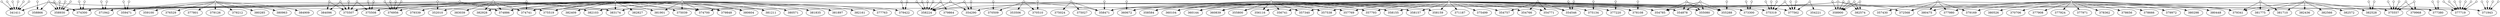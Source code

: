 digraph G  {
//	size="7,10"
//	page="8.5,11"
//	center=""
//	node[width=.25,height=.375,fontsize=9]
	fcfpr1_1_2t_17 -> 341411;
	fcfpr1_1t_1 -> 341411;
	rdlfpr2_0_rdlt_4 -> 341411;
	fpfpr1_0_1t_1 -> 341411;
	fpfpr1_1_2t_11 -> 341411;
	rtafpr1_1_2t_28 -> 341411;
	rtafpr1_1_3t_6 -> 341411;
	rdlfpr1_1t_1 -> 358866;
	rtafpr1_1_3t_6 -> 358866;
	tmfpr1_1_3t_5 -> 358930;
	fcfpr1_1_3t_9 -> 358930;
	pcfpr1_1_3t_7 -> 358930;
	fpfpr1_1_3g_1 -> 358930;
	fpfpr1_1_3t_1 -> 358930;
	aufpr1_1_3t_1 -> 358930;
	rtafpr1_0_3g_1 -> 358930;
	rtafpr1_1_3t_6 -> 358930;
	msgfpr1_1_1g_12 -> 371943;
	rtafpr1_1_1g_8 -> 371943;
	rtafpr1_1_1t_35 -> 371943;
	rtafpr1_1_1t_45 -> 371943;
	rtafpr1_1_3t_6 -> 371943;
	tlfpr2_0_rdlg_2 -> 374300;
	fcfpr1_1_3t_8 -> 374300;
	fcfpr1_1_3t_9 -> 374300;
	rtafpr1_1_3t_6 -> 374300;
	fcfpr1_0_5g_1 -> 371942;
	fcfpr1_1_1t_19 -> 371942;
	fcfpr1_1_3t_9 -> 371942;
	fcfpr1_1_3t_9 -> 374700;
	tymsgfpr1_1_3t_3 -> 374700;
	fpfpr1_1_3t_1 -> 374700;
	rtafpr1_1_3t_7 -> 374700;
	fcfpr1_1_3g_2 -> 374741;
	fcfpr1_1_3t_9 -> 374741;
	fpfpr1_1_3t_1 -> 374741;
	rtafpr1_1_3t_7 -> 374741;
	fcfpr1_1_1t_18 -> 374886;
	fcfpr1_1_3t_9 -> 374886;
	fpfpr1_1_3t_1 -> 374886;
	rtafpr1_1_3t_7 -> 374886;
	fcfpr1_1_3t_9 -> 375039;
	fpfpr1_1_3t_1 -> 375039;
	fcfpr1_1_3t_42 -> 375507;
	fcfpr1_1_3t_9 -> 375507;
	rdlfpr2_0_rdlt_158 -> 375507;
	rtafpr1_1_3t_7 -> 375507;
	rtafpr1_1_3t_71 -> 375507;
	dbfpr1_1_3t_2 -> 375507;
	fcfpr1_1_3t_9 -> 375508;
	rdlfpr1_1g_13 -> 375508;
	rtafpr1_1_3t_7 -> 375508;
	rtafpr2_1_rdlg_1 -> 375508;
	dbfpr1_1_3t_2 -> 375508;
	fcfpr1_1_3t_9 -> 375519;
	fpfpr1_1_3g_1 -> 375519;
	fpfpr1_1_3t_1 -> 375519;
	fcfpr1_1_3t_9 -> 377380;
	rdlfpr1_1g_16 -> 377380;
	rdlfpr1_1t_100 -> 377380;
	fcfpr1_0_2g_1 -> 377719;
	fcfpr1_1_3t_10 -> 377719;
	fcfpr1_1_3t_7 -> 377719;
	fcfpr1_1_3t_9 -> 377719;
	rdlfpr2_0_rdlg_12 -> 377719;
	rdlfpr2_0_rdlt_108 -> 377719;
	rdlfpr2_0_rdlt_27 -> 377719;
	rdlfpr2_0_rdlt_30 -> 377719;
	fcfpr1_1_3t_9 -> 377763;
	fcfpr1_1_3t_9 -> 379848;
	fpfpr1_1_3t_1 -> 379848;
	fcfpr1_1_3t_9 -> 380571;
	fcfpr1_1_3t_9 -> 380604;
	fpfpr1_1_3t_1 -> 380604;
	fcfpr1_1_3t_9 -> 381211;
	fpfpr1_1_3t_1 -> 381211;
	fcfpr1_1_3t_9 -> 381835;
	fcfpr1_1_3t_9 -> 381897;
	fcfpr1_1_3t_9 -> 381901;
	fpfpr1_1_3t_1 -> 381901;
	fcfpr1_1_3t_9 -> 382103;
	rtafpr1_1_3t_7 -> 382103;
	fcfpr1_1_3t_9 -> 382161;
	fcfpr1_1_3t_9 -> 383174;
	fpfpr1_1_3t_1 -> 383174;
	rtafpr1_1_3t_7 -> 383174;
	fpfpr1_1_3g_1 -> 352010;
	fpfpr1_1_3t_1 -> 352010;
	fpfpr1_1_3t_1 -> 382409;
	fpfpr1_1_3t_1 -> 382827;
	fpfpr1_1_3t_1 -> 382928;
	rtafpr1_1_3t_7 -> 382928;
	tlfpr1_1_1t_5 -> 358224;
	tymsgfpr1_1_1t_23 -> 358224;
	tymsgfpr1_1_3t_3 -> 358224;
	rcfpr0_0_1t_9 -> 358224;
	rcfpr1_1_1t_5 -> 358224;
	odfpr0_0_1t_8 -> 358224;
	odfpr1_1_1t_6 -> 358224;
	ecdsgfpr1_1_1t_4 -> 358224;
	tymsgfpr1_1_1t_18 -> 358900;
	tymsgfpr1_1_3t_3 -> 358900;
	rcfpr1_1_1t_100 -> 358900;
	rcfpr1_1_1t_22 -> 358900;
	rcfpr1_1_1t_37 -> 358900;
	odfpr1_1_1t_21 -> 358900;
	tymsgfpr1_1_3t_3 -> 372568;
	rcfpr1_1_1t_30 -> 372568;
	odfpr1_1_1t_31 -> 372568;
	tlfpr1_1_1t_20 -> 375557;
	tymsgfpr1_1_1t_24 -> 375557;
	tymsgfpr1_1_3t_3 -> 375557;
	rcfpr1_1_1t_11 -> 375557;
	odfpr1_1_1t_9 -> 375557;
	ecdsgfpr1_1_1t_19 -> 375557;
	rtafpr1_1_1g_14 -> 376956;
	rtafpr1_1_1t_64 -> 376956;
	rtafpr1_1_2t_18 -> 376956;
	rtafpr1_1_3t_30 -> 376956;
	rtafpr1_1_3t_7 -> 376956;
	rtafpr1_1_3t_7 -> 379339;
	rtafpr1_1_1t_14 -> 379422;
	rtafpr1_1_1t_20 -> 379422;
	rtafpr1_1_3t_7 -> 379422;
	rtafpr1_1_3t_7 -> 383039;
	fcfpr1_1_1t_18 -> 359471;
	fcfpr2_0_1t_1 -> 359471;
	fcfpr2_0_1t_2 -> 359471;
	ccsfpr2_0_1t_99 -> 359471;
	fcfpr1_1_3t_42 -> 384096;
	rtafpr1_1_3t_71 -> 384096;
	tlfpr1_0_4g_4 -> 354290;
	rcfpr0_0_1t_9 -> 354290;
	odfpr0_0_1t_8 -> 354290;
	pagfpr1_1_1t_23 -> 354290;
	rcfpr1_1_1t_5 -> 379864;
	rcfpr1_1_1t_100 -> 382574;
	rcfpr1_1_1t_22 -> 382574;
	rcfpr1_1_1t_37 -> 382574;
	rcfpr1_1_1t_30 -> 370706;
	rcfpr1_1_1t_30 -> 377908;
	rcfpr1_1_1t_30 -> 377924;
	rcfpr1_1_1t_30 -> 377971;
	rcfpr1_1_1t_30 -> 377980;
	odfpr1_1_1t_31 -> 377980;
	rcfpr1_1_1t_30 -> 378362;
	rcfpr1_1_1t_30 -> 378656;
	rcfpr1_1_1t_30 -> 378666;
	rcfpr1_1_1t_30 -> 379169;
	odfpr1_1_1t_31 -> 379169;
	rcfpr1_1_1t_110 -> 379341;
	rcfpr1_1_1t_30 -> 379341;
	rcfpr1_1_1t_62 -> 379341;
	odfpr1_1_1t_31 -> 379341;
	rcfpr1_1_1t_30 -> 379972;
	rcfpr1_1_1t_30 -> 380298;
	rcfpr1_1_1t_30 -> 380448;
	rcfpr1_1_1t_30 -> 380475;
	odfpr1_1_1t_31 -> 380475;
	rcfpr1_1_1t_30 -> 380526;
	odfpr1_1_1t_31 -> 357430;
	rcfpr1_1_1t_11 -> 379968;
	odfpr1_1_1t_9 -> 379968;
	ccsfpr2_0_1t_99 -> 359100;
	ccsfpr2_0_1t_99 -> 376529;
	ccsfpr2_0_1t_99 -> 377801;
	ccsfpr2_0_1t_99 -> 379126;
	ccsfpr2_0_1t_99 -> 379212;
	ccsfpr2_0_1t_99 -> 380285;
	ccsfpr2_0_1t_99 -> 380963;
	ccsfpr2_0_1t_99 -> 384909;
	tlfpr1_0_4g_4 -> 358471;
	odfpr0_0_1t_7 -> 358471;
	odfpr1_0_1t_36 -> 358471;
	odfpr1_0_3t_18 -> 358471;
	odfpr1_0_3t_21 -> 358471;
	tlfpr1_0_4g_4 -> 375024;
	tlfpr1_0_4g_4 -> 375027;
	rcfpr1_1_1t_110 -> 381710;
	rcfpr1_1_1t_62 -> 381710;
	rcfpr1_1_1t_110 -> 381775;
	rcfpr1_1_1t_62 -> 381775;
	rcfpr1_1_1t_110 -> 382436;
	fcfpr1_1_3t_34 -> 382528;
	rcfpr1_1_1t_110 -> 382528;
	rtafpr1_1_3t_48 -> 382528;
	rcfpr1_1_1t_110 -> 382566;
	rcfpr1_1_1t_110 -> 382572;
	odfpr0_0_1t_7 -> 353506;
	rcfpr1_0_1t_35 -> 370509;
	odfpr0_0_1t_7 -> 370509;
	odfpr0_0_1t_7 -> 370510;
	odfpr1_0_1t_38 -> 370510;
	tlfpr1_0_4g_5 -> 354546;
	rcfpr1_1_1t_61 -> 354546;
	odfpr1_0_3t_18 -> 354546;
	odfpr1_0_3t_20 -> 354546;
	odfpr1_0_3t_18 -> 354757;
	odfpr1_0_3t_20 -> 354757;
	odfpr1_0_3t_18 -> 354766;
	odfpr1_0_3t_20 -> 354766;
	odfpr1_0_3t_18 -> 354771;
	odfpr1_0_3t_20 -> 354771;
	odfpr1_0_3t_18 -> 354785;
	odfpr1_0_3t_23 -> 354785;
	odfpr1_0_3t_24 -> 354785;
	odfpr1_0_3t_18 -> 354878;
	odfpr1_0_3t_23 -> 354878;
	odfpr1_0_3t_24 -> 354878;
	odfpr1_0_3t_18 -> 355080;
	odfpr1_0_3t_23 -> 355080;
	odfpr1_0_3t_24 -> 355080;
	odfpr1_0_3t_18 -> 355288;
	odfpr1_0_3t_23 -> 355288;
	odfpr1_0_3t_24 -> 355288;
	odfpr2_0_03t_13 -> 355288;
	odfpr1_0_3t_18 -> 355800;
	odfpr1_0_3t_21 -> 355800;
	odfpr1_0_3t_18 -> 356116;
	odfpr1_0_3t_21 -> 356116;
	odfpr1_0_3t_18 -> 356741;
	odfpr1_0_3t_21 -> 356741;
	odfpr1_0_3t_18 -> 357340;
	odfpr1_0_3t_21 -> 357340;
	odfpr1_0_3t_18 -> 357538;
	odfpr1_0_3t_21 -> 357538;
	odfpr1_0_3t_18 -> 357769;
	odfpr1_0_3t_21 -> 357769;
	odfpr1_0_3t_18 -> 357793;
	odfpr1_0_3t_21 -> 357793;
	odfpr1_0_3t_18 -> 358155;
	odfpr1_0_3t_21 -> 358155;
	odfpr1_0_3t_18 -> 358157;
	odfpr1_0_3t_21 -> 358157;
	odfpr1_0_3t_18 -> 358159;
	odfpr1_0_3t_21 -> 358159;
	odfpr1_0_3t_18 -> 358584;
	odfpr1_0_3t_21 -> 358584;
	odfpr1_0_3t_18 -> 360104;
	odfpr1_0_3t_21 -> 360104;
	odfpr1_0_3t_18 -> 360144;
	odfpr1_0_3t_21 -> 360144;
	odfpr1_0_3t_18 -> 360672;
	odfpr1_0_3t_21 -> 360672;
	odfpr1_0_3t_5 -> 360672;
	odfpr1_0_3t_18 -> 360839;
	odfpr1_0_3t_21 -> 360839;
	odfpr1_0_3t_18 -> 371187;
	tlfpr1_0_3g_5 -> 373300;
	odfpr1_0_3t_12 -> 373300;
	odfpr1_0_3t_18 -> 373300;
	odfpr1_0_3t_18 -> 375134;
	odfpr1_0_5t_18 -> 375134;
	rcfpr0_0_1t_10 -> 375319;
	odfpr1_0_3t_18 -> 375319;
	odfpr1_0_3t_36 -> 375319;
	odfpr1_0_5t_17 -> 375319;
	odfpr1_0_5t_19 -> 375319;
	odfpr1_0_3t_18 -> 375499;
	odfpr1_0_3t_18 -> 377220;
	odfpr1_0_5t_21 -> 377220;
	tlfpr1_0_3g_7 -> 377562;
	tlfpr1_1_1t_3 -> 377562;
	odfpr1_0_3t_18 -> 377562;
	odfpr1_0_3t_36 -> 377562;
	odfpr1_0_5t_20 -> 377562;
	odfpr1_0_3t_18 -> 378108;
	odfpr1_0_3t_6 -> 378108;
	odfpr1_0_5t_20 -> 354221;

	odfpr0_0_1t_7 [label="",shape=circle,height=0.12,width=0.12,fontsize=1];
	tlfpr1_0_3g_5 [label="",shape=circle,height=0.12,width=0.12,fontsize=1];
	odfpr0_0_1t_8 [label="",shape=circle,height=0.12,width=0.12,fontsize=1];
	rcfpr1_1_1t_61 [label="",shape=circle,height=0.12,width=0.12,fontsize=1];
	fcfpr1_1t_1 [label="",shape=circle,height=0.12,width=0.12,fontsize=1];
	odfpr1_0_3t_18 [label="",shape=circle,height=0.12,width=0.12,fontsize=1];
	tlfpr1_0_3g_7 [label="",shape=circle,height=0.12,width=0.12,fontsize=1];
	rcfpr1_1_1t_62 [label="",shape=circle,height=0.12,width=0.12,fontsize=1];
	ccsfpr2_0_1t_99 [label="",shape=circle,height=0.12,width=0.12,fontsize=1];
	tymsgfpr1_1_3t_3 [label="",shape=circle,height=0.12,width=0.12,fontsize=1];
	rcfpr0_0_1t_9 [label="",shape=circle,height=0.12,width=0.12,fontsize=1];
	rtafpr1_1_1t_14 [label="",shape=circle,height=0.12,width=0.12,fontsize=1];
	rtafpr1_1_3t_30 [label="",shape=circle,height=0.12,width=0.12,fontsize=1];
	rcfpr1_1_1t_110 [label="",shape=circle,height=0.12,width=0.12,fontsize=1];
	dbfpr1_1_3t_2 [label="",shape=circle,height=0.12,width=0.12,fontsize=1];
	rtafpr1_1_1g_8 [label="",shape=circle,height=0.12,width=0.12,fontsize=1];
	rcfpr1_1_1t_30 [label="",shape=circle,height=0.12,width=0.12,fontsize=1];
	tlfpr1_1_1t_20 [label="",shape=circle,height=0.12,width=0.12,fontsize=1];
	rtafpr1_1_1t_64 [label="",shape=circle,height=0.12,width=0.12,fontsize=1];
	tlfpr2_0_rdlg_2 [label="",shape=circle,height=0.12,width=0.12,fontsize=1];
	rtafpr1_1_2t_28 [label="",shape=circle,height=0.12,width=0.12,fontsize=1];
	tlfpr1_1_1t_3 [label="",shape=circle,height=0.12,width=0.12,fontsize=1];
	odfpr1_1_1t_6 [label="",shape=circle,height=0.12,width=0.12,fontsize=1];
	fpfpr1_1_3t_1 [label="",shape=circle,height=0.12,width=0.12,fontsize=1];
	aufpr1_1_3t_1 [label="",shape=circle,height=0.12,width=0.12,fontsize=1];
	fcfpr1_1_3t_34 [label="",shape=circle,height=0.12,width=0.12,fontsize=1];
	rcfpr1_1_1t_5 [label="",shape=circle,height=0.12,width=0.12,fontsize=1];
	fcfpr1_1_1t_18 [label="",shape=circle,height=0.12,width=0.12,fontsize=1];
	odfpr1_0_3t_36 [label="",shape=circle,height=0.12,width=0.12,fontsize=1];
	tlfpr1_1_1t_5 [label="",shape=circle,height=0.12,width=0.12,fontsize=1];
	fcfpr1_1_1t_19 [label="",shape=circle,height=0.12,width=0.12,fontsize=1];
	odfpr1_1_1t_9 [label="",shape=circle,height=0.12,width=0.12,fontsize=1];
	fcfpr1_1_3t_7 [label="",shape=circle,height=0.12,width=0.12,fontsize=1];
	rcfpr1_1_1t_37 [label="",shape=circle,height=0.12,width=0.12,fontsize=1];
	fcfpr1_1_3t_8 [label="",shape=circle,height=0.12,width=0.12,fontsize=1];
	odfpr1_1_1t_21 [label="",shape=circle,height=0.12,width=0.12,fontsize=1];
	fcfpr1_1_3t_9 [label="",shape=circle,height=0.12,width=0.12,fontsize=1];
	rdlfpr2_0_rdlt_27 [label="",shape=circle,height=0.12,width=0.12,fontsize=1];
	fcfpr1_1_3g_2 [label="",shape=circle,height=0.12,width=0.12,fontsize=1];
	rtafpr1_1_1t_35 [label="",shape=circle,height=0.12,width=0.12,fontsize=1];
	odfpr1_0_5t_20 [label="",shape=circle,height=0.12,width=0.12,fontsize=1];
	fpfpr1_1_3g_1 [label="",shape=circle,height=0.12,width=0.12,fontsize=1];
	odfpr1_0_5t_21 [label="",shape=circle,height=0.12,width=0.12,fontsize=1];
	fpfpr1_1_2t_11 [label="",shape=circle,height=0.12,width=0.12,fontsize=1];
	ecdsgfpr1_1_1t_19 [label="",shape=circle,height=0.12,width=0.12,fontsize=1];
	odfpr1_0_1t_36 [label="",shape=circle,height=0.12,width=0.12,fontsize=1];
	rtafpr1_1_1g_14 [label="",shape=circle,height=0.12,width=0.12,fontsize=1];
	tymsgfpr1_1_1t_23 [label="",shape=circle,height=0.12,width=0.12,fontsize=1];
	tymsgfpr1_1_1t_24 [label="",shape=circle,height=0.12,width=0.12,fontsize=1];
	odfpr1_0_1t_38 [label="",shape=circle,height=0.12,width=0.12,fontsize=1];
	fcfpr1_0_2g_1 [label="",shape=circle,height=0.12,width=0.12,fontsize=1];
	rdlfpr1_1t_1 [label="",shape=circle,height=0.12,width=0.12,fontsize=1];
	rcfpr0_0_1t_10 [label="",shape=circle,height=0.12,width=0.12,fontsize=1];
	rcfpr1_1_1t_100 [label="",shape=circle,height=0.12,width=0.12,fontsize=1];
	rdlfpr2_0_rdlt_108 [label="",shape=circle,height=0.12,width=0.12,fontsize=1];
	pcfpr1_1_3t_7 [label="",shape=circle,height=0.12,width=0.12,fontsize=1];
	odfpr1_0_3t_20 [label="",shape=circle,height=0.12,width=0.12,fontsize=1];
	ecdsgfpr1_1_1t_4 [label="",shape=circle,height=0.12,width=0.12,fontsize=1];
	tmfpr1_1_3t_5 [label="",shape=circle,height=0.12,width=0.12,fontsize=1];
	odfpr1_0_3t_21 [label="",shape=circle,height=0.12,width=0.12,fontsize=1];
	fpfpr1_0_1t_1 [label="",shape=circle,height=0.12,width=0.12,fontsize=1];
	odfpr1_0_3t_23 [label="",shape=circle,height=0.12,width=0.12,fontsize=1];
	rcfpr1_1_1t_22 [label="",shape=circle,height=0.12,width=0.12,fontsize=1];
	pagfpr1_1_1t_23 [label="",shape=circle,height=0.12,width=0.12,fontsize=1];
	rtafpr1_1_3t_71 [label="",shape=circle,height=0.12,width=0.12,fontsize=1];
	rtafpr1_1_2t_18 [label="",shape=circle,height=0.12,width=0.12,fontsize=1];
	rdlfpr2_0_rdlt_158 [label="",shape=circle,height=0.12,width=0.12,fontsize=1];
	rtafpr1_1_3t_6 [label="",shape=circle,height=0.12,width=0.12,fontsize=1];
	odfpr1_0_3t_24 [label="",shape=circle,height=0.12,width=0.12,fontsize=1];
	rtafpr1_1_3t_7 [label="",shape=circle,height=0.12,width=0.12,fontsize=1];
	rtafpr1_0_3g_1 [label="",shape=circle,height=0.12,width=0.12,fontsize=1];
	rtafpr1_1_1t_20 [label="",shape=circle,height=0.12,width=0.12,fontsize=1];
	rdlfpr1_1g_13 [label="",shape=circle,height=0.12,width=0.12,fontsize=1];
	rcfpr1_0_1t_35 [label="",shape=circle,height=0.12,width=0.12,fontsize=1];
	fcfpr1_1_2t_17 [label="",shape=circle,height=0.12,width=0.12,fontsize=1];
	rtafpr2_1_rdlg_1 [label="",shape=circle,height=0.12,width=0.12,fontsize=1];
	rdlfpr2_0_rdlt_4 [label="",shape=circle,height=0.12,width=0.12,fontsize=1];
	rdlfpr1_1g_16 [label="",shape=circle,height=0.12,width=0.12,fontsize=1];
	fcfpr2_0_1t_1 [label="",shape=circle,height=0.12,width=0.12,fontsize=1];
	fcfpr2_0_1t_2 [label="",shape=circle,height=0.12,width=0.12,fontsize=1];
	rdlfpr1_1t_100 [label="",shape=circle,height=0.12,width=0.12,fontsize=1];
	msgfpr1_1_1g_12 [label="",shape=circle,height=0.12,width=0.12,fontsize=1];
	rdlfpr2_0_rdlt_30 [label="",shape=circle,height=0.12,width=0.12,fontsize=1];
	odfpr1_0_3t_5 [label="",shape=circle,height=0.12,width=0.12,fontsize=1];
	tlfpr1_0_4g_4 [label="",shape=circle,height=0.12,width=0.12,fontsize=1];
	fcfpr1_1_3t_42 [label="",shape=circle,height=0.12,width=0.12,fontsize=1];
	odfpr1_0_3t_6 [label="",shape=circle,height=0.12,width=0.12,fontsize=1];
	tlfpr1_0_4g_5 [label="",shape=circle,height=0.12,width=0.12,fontsize=1];
	rtafpr1_1_3t_48 [label="",shape=circle,height=0.12,width=0.12,fontsize=1];
	odfpr1_0_5t_17 [label="",shape=circle,height=0.12,width=0.12,fontsize=1];
	odfpr1_0_5t_18 [label="",shape=circle,height=0.12,width=0.12,fontsize=1];
	tymsgfpr1_1_1t_18 [label="",shape=circle,height=0.12,width=0.12,fontsize=1];
	odfpr1_0_5t_19 [label="",shape=circle,height=0.12,width=0.12,fontsize=1];
	fcfpr1_1_3t_10 [label="",shape=circle,height=0.12,width=0.12,fontsize=1];
	fcfpr1_0_5g_1 [label="",shape=circle,height=0.12,width=0.12,fontsize=1];
	odfpr1_0_3t_12 [label="",shape=circle,height=0.12,width=0.12,fontsize=1];
	odfpr2_0_03t_13 [label="",shape=circle,height=0.12,width=0.12,fontsize=1];
	rcfpr1_1_1t_11 [label="",shape=circle,height=0.12,width=0.12,fontsize=1];
	odfpr1_1_1t_31 [label="",shape=circle,height=0.12,width=0.12,fontsize=1];
	rdlfpr2_0_rdlg_12 [label="",shape=circle,height=0.12,width=0.12,fontsize=1];
	rtafpr1_1_1t_45 [label="",shape=circle,height=0.12,width=0.12,fontsize=1];
}
